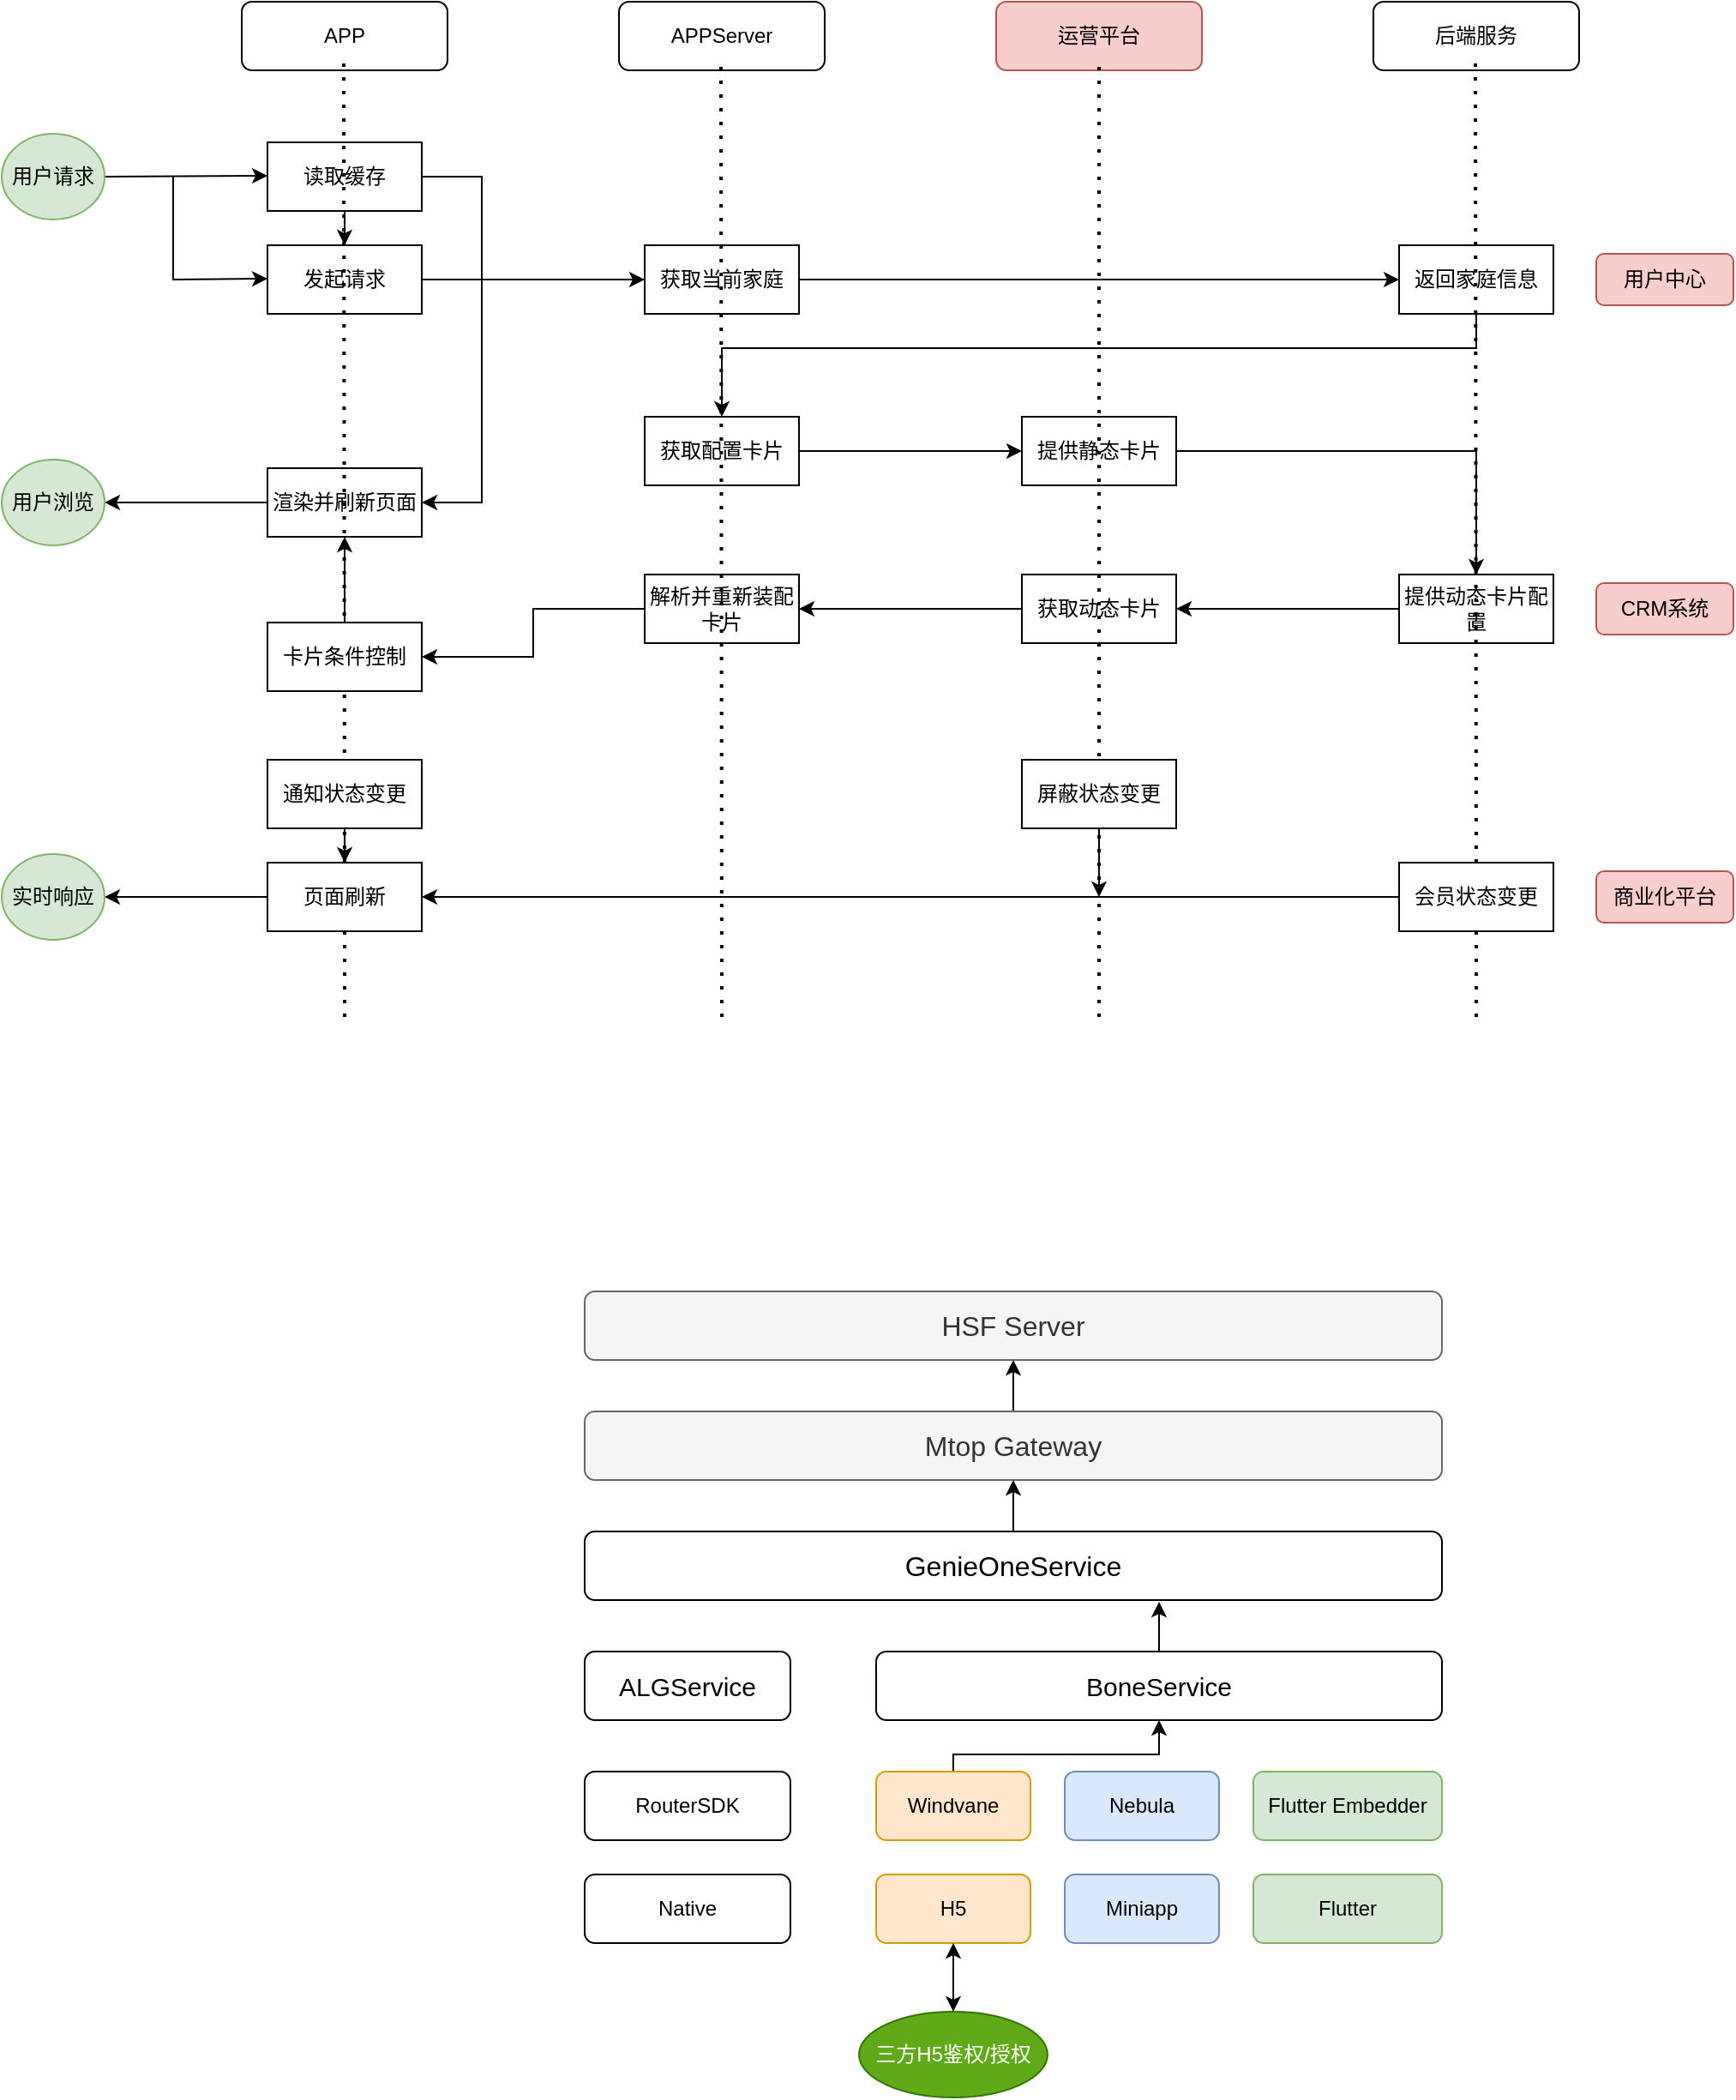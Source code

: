 <mxfile version="21.7.2" type="github">
  <diagram name="第 1 页" id="zM504khZpwZO7LP0lU5R">
    <mxGraphModel dx="1303" dy="719" grid="1" gridSize="10" guides="1" tooltips="1" connect="1" arrows="1" fold="1" page="1" pageScale="1" pageWidth="3300" pageHeight="4681" math="0" shadow="0">
      <root>
        <mxCell id="0" />
        <mxCell id="1" parent="0" />
        <mxCell id="Wn5glTTpeIPJpzAbrgSF-1" value="APP" style="rounded=1;whiteSpace=wrap;html=1;" vertex="1" parent="1">
          <mxGeometry x="260" y="208" width="120" height="40" as="geometry" />
        </mxCell>
        <mxCell id="Wn5glTTpeIPJpzAbrgSF-2" value="APPServer" style="rounded=1;whiteSpace=wrap;html=1;" vertex="1" parent="1">
          <mxGeometry x="480" y="208" width="120" height="40" as="geometry" />
        </mxCell>
        <mxCell id="Wn5glTTpeIPJpzAbrgSF-3" value="运营平台" style="rounded=1;whiteSpace=wrap;html=1;fillColor=#f8cecc;strokeColor=#b85450;" vertex="1" parent="1">
          <mxGeometry x="700" y="208" width="120" height="40" as="geometry" />
        </mxCell>
        <mxCell id="Wn5glTTpeIPJpzAbrgSF-4" value="后端服务" style="rounded=1;whiteSpace=wrap;html=1;" vertex="1" parent="1">
          <mxGeometry x="920" y="208" width="120" height="40" as="geometry" />
        </mxCell>
        <mxCell id="Wn5glTTpeIPJpzAbrgSF-11" style="edgeStyle=orthogonalEdgeStyle;rounded=0;orthogonalLoop=1;jettySize=auto;html=1;entryX=1;entryY=0.5;entryDx=0;entryDy=0;" edge="1" parent="1" source="Wn5glTTpeIPJpzAbrgSF-5" target="Wn5glTTpeIPJpzAbrgSF-10">
          <mxGeometry relative="1" as="geometry">
            <Array as="points">
              <mxPoint x="400" y="310" />
              <mxPoint x="400" y="500" />
            </Array>
          </mxGeometry>
        </mxCell>
        <mxCell id="Wn5glTTpeIPJpzAbrgSF-29" style="edgeStyle=orthogonalEdgeStyle;rounded=0;orthogonalLoop=1;jettySize=auto;html=1;entryX=0.5;entryY=0;entryDx=0;entryDy=0;" edge="1" parent="1" source="Wn5glTTpeIPJpzAbrgSF-5" target="Wn5glTTpeIPJpzAbrgSF-6">
          <mxGeometry relative="1" as="geometry" />
        </mxCell>
        <mxCell id="Wn5glTTpeIPJpzAbrgSF-5" value="读取缓存" style="rounded=0;whiteSpace=wrap;html=1;" vertex="1" parent="1">
          <mxGeometry x="275" y="290" width="90" height="40" as="geometry" />
        </mxCell>
        <mxCell id="Wn5glTTpeIPJpzAbrgSF-14" style="edgeStyle=orthogonalEdgeStyle;rounded=0;orthogonalLoop=1;jettySize=auto;html=1;entryX=0;entryY=0.5;entryDx=0;entryDy=0;" edge="1" parent="1" source="Wn5glTTpeIPJpzAbrgSF-6" target="Wn5glTTpeIPJpzAbrgSF-12">
          <mxGeometry relative="1" as="geometry" />
        </mxCell>
        <mxCell id="Wn5glTTpeIPJpzAbrgSF-6" value="发起请求" style="rounded=0;whiteSpace=wrap;html=1;" vertex="1" parent="1">
          <mxGeometry x="275" y="350" width="90" height="40" as="geometry" />
        </mxCell>
        <mxCell id="Wn5glTTpeIPJpzAbrgSF-7" value="" style="endArrow=classic;html=1;rounded=0;" edge="1" parent="1">
          <mxGeometry width="50" height="50" relative="1" as="geometry">
            <mxPoint x="180" y="310" as="sourcePoint" />
            <mxPoint x="275" y="309.5" as="targetPoint" />
          </mxGeometry>
        </mxCell>
        <mxCell id="Wn5glTTpeIPJpzAbrgSF-8" value="" style="endArrow=classic;html=1;rounded=0;" edge="1" parent="1">
          <mxGeometry width="50" height="50" relative="1" as="geometry">
            <mxPoint x="220" y="310" as="sourcePoint" />
            <mxPoint x="275" y="369.5" as="targetPoint" />
            <Array as="points">
              <mxPoint x="220" y="370" />
            </Array>
          </mxGeometry>
        </mxCell>
        <mxCell id="Wn5glTTpeIPJpzAbrgSF-9" value="用户请求" style="ellipse;whiteSpace=wrap;html=1;fillColor=#d5e8d4;strokeColor=#82b366;" vertex="1" parent="1">
          <mxGeometry x="120" y="285" width="60" height="50" as="geometry" />
        </mxCell>
        <mxCell id="Wn5glTTpeIPJpzAbrgSF-37" style="edgeStyle=orthogonalEdgeStyle;rounded=0;orthogonalLoop=1;jettySize=auto;html=1;entryX=1;entryY=0.5;entryDx=0;entryDy=0;" edge="1" parent="1" source="Wn5glTTpeIPJpzAbrgSF-10" target="Wn5glTTpeIPJpzAbrgSF-36">
          <mxGeometry relative="1" as="geometry" />
        </mxCell>
        <mxCell id="Wn5glTTpeIPJpzAbrgSF-10" value="渲染并刷新页面" style="rounded=0;whiteSpace=wrap;html=1;" vertex="1" parent="1">
          <mxGeometry x="275" y="480" width="90" height="40" as="geometry" />
        </mxCell>
        <mxCell id="Wn5glTTpeIPJpzAbrgSF-16" style="edgeStyle=orthogonalEdgeStyle;rounded=0;orthogonalLoop=1;jettySize=auto;html=1;entryX=0;entryY=0.5;entryDx=0;entryDy=0;" edge="1" parent="1" source="Wn5glTTpeIPJpzAbrgSF-12" target="Wn5glTTpeIPJpzAbrgSF-13">
          <mxGeometry relative="1" as="geometry" />
        </mxCell>
        <mxCell id="Wn5glTTpeIPJpzAbrgSF-12" value="获取当前家庭" style="rounded=0;whiteSpace=wrap;html=1;" vertex="1" parent="1">
          <mxGeometry x="495" y="350" width="90" height="40" as="geometry" />
        </mxCell>
        <mxCell id="Wn5glTTpeIPJpzAbrgSF-18" style="edgeStyle=orthogonalEdgeStyle;rounded=0;orthogonalLoop=1;jettySize=auto;html=1;entryX=0.5;entryY=0;entryDx=0;entryDy=0;" edge="1" parent="1" source="Wn5glTTpeIPJpzAbrgSF-13" target="Wn5glTTpeIPJpzAbrgSF-17">
          <mxGeometry relative="1" as="geometry">
            <Array as="points">
              <mxPoint x="980" y="410" />
              <mxPoint x="540" y="410" />
            </Array>
          </mxGeometry>
        </mxCell>
        <mxCell id="Wn5glTTpeIPJpzAbrgSF-13" value="返回家庭信息" style="rounded=0;whiteSpace=wrap;html=1;" vertex="1" parent="1">
          <mxGeometry x="935" y="350" width="90" height="40" as="geometry" />
        </mxCell>
        <mxCell id="Wn5glTTpeIPJpzAbrgSF-22" style="edgeStyle=orthogonalEdgeStyle;rounded=0;orthogonalLoop=1;jettySize=auto;html=1;entryX=0;entryY=0.5;entryDx=0;entryDy=0;" edge="1" parent="1" source="Wn5glTTpeIPJpzAbrgSF-17" target="Wn5glTTpeIPJpzAbrgSF-19">
          <mxGeometry relative="1" as="geometry" />
        </mxCell>
        <mxCell id="Wn5glTTpeIPJpzAbrgSF-17" value="获取配置卡片" style="rounded=0;whiteSpace=wrap;html=1;" vertex="1" parent="1">
          <mxGeometry x="495" y="450" width="90" height="40" as="geometry" />
        </mxCell>
        <mxCell id="Wn5glTTpeIPJpzAbrgSF-24" style="edgeStyle=orthogonalEdgeStyle;rounded=0;orthogonalLoop=1;jettySize=auto;html=1;entryX=0.5;entryY=0;entryDx=0;entryDy=0;" edge="1" parent="1" source="Wn5glTTpeIPJpzAbrgSF-19" target="Wn5glTTpeIPJpzAbrgSF-20">
          <mxGeometry relative="1" as="geometry" />
        </mxCell>
        <mxCell id="Wn5glTTpeIPJpzAbrgSF-19" value="提供静态卡片" style="rounded=0;whiteSpace=wrap;html=1;" vertex="1" parent="1">
          <mxGeometry x="715" y="450" width="90" height="40" as="geometry" />
        </mxCell>
        <mxCell id="Wn5glTTpeIPJpzAbrgSF-25" style="edgeStyle=orthogonalEdgeStyle;rounded=0;orthogonalLoop=1;jettySize=auto;html=1;entryX=1;entryY=0.5;entryDx=0;entryDy=0;" edge="1" parent="1" source="Wn5glTTpeIPJpzAbrgSF-20" target="Wn5glTTpeIPJpzAbrgSF-21">
          <mxGeometry relative="1" as="geometry" />
        </mxCell>
        <mxCell id="Wn5glTTpeIPJpzAbrgSF-20" value="提供动态卡片配置" style="rounded=0;whiteSpace=wrap;html=1;" vertex="1" parent="1">
          <mxGeometry x="935" y="542" width="90" height="40" as="geometry" />
        </mxCell>
        <mxCell id="Wn5glTTpeIPJpzAbrgSF-27" style="edgeStyle=orthogonalEdgeStyle;rounded=0;orthogonalLoop=1;jettySize=auto;html=1;entryX=1;entryY=0.5;entryDx=0;entryDy=0;" edge="1" parent="1" source="Wn5glTTpeIPJpzAbrgSF-21" target="Wn5glTTpeIPJpzAbrgSF-26">
          <mxGeometry relative="1" as="geometry" />
        </mxCell>
        <mxCell id="Wn5glTTpeIPJpzAbrgSF-21" value="获取动态卡片" style="rounded=0;whiteSpace=wrap;html=1;" vertex="1" parent="1">
          <mxGeometry x="715" y="542" width="90" height="40" as="geometry" />
        </mxCell>
        <mxCell id="Wn5glTTpeIPJpzAbrgSF-40" style="edgeStyle=orthogonalEdgeStyle;rounded=0;orthogonalLoop=1;jettySize=auto;html=1;entryX=1;entryY=0.5;entryDx=0;entryDy=0;" edge="1" parent="1" source="Wn5glTTpeIPJpzAbrgSF-26" target="Wn5glTTpeIPJpzAbrgSF-38">
          <mxGeometry relative="1" as="geometry" />
        </mxCell>
        <mxCell id="Wn5glTTpeIPJpzAbrgSF-26" value="解析并重新装配卡片" style="rounded=0;whiteSpace=wrap;html=1;" vertex="1" parent="1">
          <mxGeometry x="495" y="542" width="90" height="40" as="geometry" />
        </mxCell>
        <mxCell id="Wn5glTTpeIPJpzAbrgSF-32" value="" style="endArrow=none;dashed=1;html=1;dashPattern=1 3;strokeWidth=2;rounded=0;" edge="1" parent="1" source="Wn5glTTpeIPJpzAbrgSF-46">
          <mxGeometry width="50" height="50" relative="1" as="geometry">
            <mxPoint x="320" y="800" as="sourcePoint" />
            <mxPoint x="319.5" y="240" as="targetPoint" />
          </mxGeometry>
        </mxCell>
        <mxCell id="Wn5glTTpeIPJpzAbrgSF-33" value="" style="endArrow=none;dashed=1;html=1;dashPattern=1 3;strokeWidth=2;rounded=0;" edge="1" parent="1">
          <mxGeometry width="50" height="50" relative="1" as="geometry">
            <mxPoint x="540" y="800" as="sourcePoint" />
            <mxPoint x="539.5" y="240" as="targetPoint" />
          </mxGeometry>
        </mxCell>
        <mxCell id="Wn5glTTpeIPJpzAbrgSF-34" value="" style="endArrow=none;dashed=1;html=1;dashPattern=1 3;strokeWidth=2;rounded=0;" edge="1" parent="1">
          <mxGeometry width="50" height="50" relative="1" as="geometry">
            <mxPoint x="760" y="800" as="sourcePoint" />
            <mxPoint x="760" y="240" as="targetPoint" />
          </mxGeometry>
        </mxCell>
        <mxCell id="Wn5glTTpeIPJpzAbrgSF-35" value="" style="endArrow=none;dashed=1;html=1;dashPattern=1 3;strokeWidth=2;rounded=0;" edge="1" parent="1" source="Wn5glTTpeIPJpzAbrgSF-43">
          <mxGeometry width="50" height="50" relative="1" as="geometry">
            <mxPoint x="980" y="800" as="sourcePoint" />
            <mxPoint x="979.5" y="240" as="targetPoint" />
          </mxGeometry>
        </mxCell>
        <mxCell id="Wn5glTTpeIPJpzAbrgSF-36" value="用户浏览" style="ellipse;whiteSpace=wrap;html=1;fillColor=#d5e8d4;strokeColor=#82b366;" vertex="1" parent="1">
          <mxGeometry x="120" y="475" width="60" height="50" as="geometry" />
        </mxCell>
        <mxCell id="Wn5glTTpeIPJpzAbrgSF-39" style="edgeStyle=orthogonalEdgeStyle;rounded=0;orthogonalLoop=1;jettySize=auto;html=1;" edge="1" parent="1" source="Wn5glTTpeIPJpzAbrgSF-38">
          <mxGeometry relative="1" as="geometry">
            <mxPoint x="320" y="520" as="targetPoint" />
          </mxGeometry>
        </mxCell>
        <mxCell id="Wn5glTTpeIPJpzAbrgSF-38" value="卡片条件控制" style="rounded=0;whiteSpace=wrap;html=1;" vertex="1" parent="1">
          <mxGeometry x="275" y="570" width="90" height="40" as="geometry" />
        </mxCell>
        <mxCell id="Wn5glTTpeIPJpzAbrgSF-41" value="用户中心" style="rounded=1;whiteSpace=wrap;html=1;fillColor=#f8cecc;strokeColor=#b85450;" vertex="1" parent="1">
          <mxGeometry x="1050" y="355" width="80" height="30" as="geometry" />
        </mxCell>
        <mxCell id="Wn5glTTpeIPJpzAbrgSF-42" value="CRM系统" style="rounded=1;whiteSpace=wrap;html=1;fillColor=#f8cecc;strokeColor=#b85450;" vertex="1" parent="1">
          <mxGeometry x="1050" y="547" width="80" height="30" as="geometry" />
        </mxCell>
        <mxCell id="Wn5glTTpeIPJpzAbrgSF-44" value="" style="endArrow=none;dashed=1;html=1;dashPattern=1 3;strokeWidth=2;rounded=0;" edge="1" parent="1" target="Wn5glTTpeIPJpzAbrgSF-43">
          <mxGeometry width="50" height="50" relative="1" as="geometry">
            <mxPoint x="980" y="800" as="sourcePoint" />
            <mxPoint x="979.5" y="240" as="targetPoint" />
          </mxGeometry>
        </mxCell>
        <mxCell id="Wn5glTTpeIPJpzAbrgSF-49" style="edgeStyle=orthogonalEdgeStyle;rounded=0;orthogonalLoop=1;jettySize=auto;html=1;entryX=1;entryY=0.5;entryDx=0;entryDy=0;" edge="1" parent="1" source="Wn5glTTpeIPJpzAbrgSF-43" target="Wn5glTTpeIPJpzAbrgSF-46">
          <mxGeometry relative="1" as="geometry" />
        </mxCell>
        <mxCell id="Wn5glTTpeIPJpzAbrgSF-43" value="会员状态变更" style="rounded=0;whiteSpace=wrap;html=1;" vertex="1" parent="1">
          <mxGeometry x="935" y="710" width="90" height="40" as="geometry" />
        </mxCell>
        <mxCell id="Wn5glTTpeIPJpzAbrgSF-45" value="商业化平台" style="rounded=1;whiteSpace=wrap;html=1;fillColor=#f8cecc;strokeColor=#b85450;" vertex="1" parent="1">
          <mxGeometry x="1050" y="715" width="80" height="30" as="geometry" />
        </mxCell>
        <mxCell id="Wn5glTTpeIPJpzAbrgSF-47" value="" style="endArrow=none;dashed=1;html=1;dashPattern=1 3;strokeWidth=2;rounded=0;" edge="1" parent="1" target="Wn5glTTpeIPJpzAbrgSF-46">
          <mxGeometry width="50" height="50" relative="1" as="geometry">
            <mxPoint x="320" y="800" as="sourcePoint" />
            <mxPoint x="319.5" y="240" as="targetPoint" />
          </mxGeometry>
        </mxCell>
        <mxCell id="Wn5glTTpeIPJpzAbrgSF-50" style="edgeStyle=orthogonalEdgeStyle;rounded=0;orthogonalLoop=1;jettySize=auto;html=1;entryX=1;entryY=0.5;entryDx=0;entryDy=0;" edge="1" parent="1" source="Wn5glTTpeIPJpzAbrgSF-46" target="Wn5glTTpeIPJpzAbrgSF-48">
          <mxGeometry relative="1" as="geometry" />
        </mxCell>
        <mxCell id="Wn5glTTpeIPJpzAbrgSF-46" value="页面刷新" style="rounded=0;whiteSpace=wrap;html=1;" vertex="1" parent="1">
          <mxGeometry x="275" y="710" width="90" height="40" as="geometry" />
        </mxCell>
        <mxCell id="Wn5glTTpeIPJpzAbrgSF-48" value="实时响应" style="ellipse;whiteSpace=wrap;html=1;fillColor=#d5e8d4;strokeColor=#82b366;" vertex="1" parent="1">
          <mxGeometry x="120" y="705" width="60" height="50" as="geometry" />
        </mxCell>
        <mxCell id="Wn5glTTpeIPJpzAbrgSF-52" style="edgeStyle=orthogonalEdgeStyle;rounded=0;orthogonalLoop=1;jettySize=auto;html=1;entryX=0.5;entryY=0;entryDx=0;entryDy=0;" edge="1" parent="1" source="Wn5glTTpeIPJpzAbrgSF-51" target="Wn5glTTpeIPJpzAbrgSF-46">
          <mxGeometry relative="1" as="geometry" />
        </mxCell>
        <mxCell id="Wn5glTTpeIPJpzAbrgSF-51" value="通知状态变更" style="rounded=0;whiteSpace=wrap;html=1;" vertex="1" parent="1">
          <mxGeometry x="275" y="650" width="90" height="40" as="geometry" />
        </mxCell>
        <mxCell id="Wn5glTTpeIPJpzAbrgSF-54" style="edgeStyle=orthogonalEdgeStyle;rounded=0;orthogonalLoop=1;jettySize=auto;html=1;" edge="1" parent="1" source="Wn5glTTpeIPJpzAbrgSF-53">
          <mxGeometry relative="1" as="geometry">
            <mxPoint x="760" y="730" as="targetPoint" />
          </mxGeometry>
        </mxCell>
        <mxCell id="Wn5glTTpeIPJpzAbrgSF-53" value="屏蔽状态变更" style="rounded=0;whiteSpace=wrap;html=1;" vertex="1" parent="1">
          <mxGeometry x="715" y="650" width="90" height="40" as="geometry" />
        </mxCell>
        <mxCell id="Wn5glTTpeIPJpzAbrgSF-55" value="ALGService" style="rounded=1;whiteSpace=wrap;html=1;fontSize=15;" vertex="1" parent="1">
          <mxGeometry x="460" y="1170" width="120" height="40" as="geometry" />
        </mxCell>
        <mxCell id="Wn5glTTpeIPJpzAbrgSF-72" style="edgeStyle=orthogonalEdgeStyle;rounded=0;orthogonalLoop=1;jettySize=auto;html=1;entryX=0.67;entryY=1.025;entryDx=0;entryDy=0;entryPerimeter=0;" edge="1" parent="1" source="Wn5glTTpeIPJpzAbrgSF-56" target="Wn5glTTpeIPJpzAbrgSF-65">
          <mxGeometry relative="1" as="geometry" />
        </mxCell>
        <mxCell id="Wn5glTTpeIPJpzAbrgSF-56" value="BoneService" style="rounded=1;whiteSpace=wrap;html=1;fontSize=15;" vertex="1" parent="1">
          <mxGeometry x="630" y="1170" width="330" height="40" as="geometry" />
        </mxCell>
        <mxCell id="Wn5glTTpeIPJpzAbrgSF-57" value="Native" style="rounded=1;whiteSpace=wrap;html=1;" vertex="1" parent="1">
          <mxGeometry x="460" y="1300" width="120" height="40" as="geometry" />
        </mxCell>
        <mxCell id="Wn5glTTpeIPJpzAbrgSF-58" value="H5" style="rounded=1;whiteSpace=wrap;html=1;fillColor=#ffe6cc;strokeColor=#d79b00;" vertex="1" parent="1">
          <mxGeometry x="630" y="1300" width="90" height="40" as="geometry" />
        </mxCell>
        <mxCell id="Wn5glTTpeIPJpzAbrgSF-71" style="edgeStyle=orthogonalEdgeStyle;rounded=0;orthogonalLoop=1;jettySize=auto;html=1;entryX=0.5;entryY=1;entryDx=0;entryDy=0;" edge="1" parent="1" source="Wn5glTTpeIPJpzAbrgSF-59" target="Wn5glTTpeIPJpzAbrgSF-56">
          <mxGeometry relative="1" as="geometry">
            <Array as="points">
              <mxPoint x="675" y="1230" />
              <mxPoint x="795" y="1230" />
            </Array>
          </mxGeometry>
        </mxCell>
        <mxCell id="Wn5glTTpeIPJpzAbrgSF-59" value="Windvane" style="rounded=1;whiteSpace=wrap;html=1;fillColor=#ffe6cc;strokeColor=#d79b00;" vertex="1" parent="1">
          <mxGeometry x="630" y="1240" width="90" height="40" as="geometry" />
        </mxCell>
        <mxCell id="Wn5glTTpeIPJpzAbrgSF-60" value="Nebula" style="rounded=1;whiteSpace=wrap;html=1;fillColor=#dae8fc;strokeColor=#6c8ebf;" vertex="1" parent="1">
          <mxGeometry x="740" y="1240" width="90" height="40" as="geometry" />
        </mxCell>
        <mxCell id="Wn5glTTpeIPJpzAbrgSF-61" value="Flutter Embedder" style="rounded=1;whiteSpace=wrap;html=1;fillColor=#d5e8d4;strokeColor=#82b366;" vertex="1" parent="1">
          <mxGeometry x="850" y="1240" width="110" height="40" as="geometry" />
        </mxCell>
        <mxCell id="Wn5glTTpeIPJpzAbrgSF-62" value="Miniapp" style="rounded=1;whiteSpace=wrap;html=1;fillColor=#dae8fc;strokeColor=#6c8ebf;" vertex="1" parent="1">
          <mxGeometry x="740" y="1300" width="90" height="40" as="geometry" />
        </mxCell>
        <mxCell id="Wn5glTTpeIPJpzAbrgSF-63" value="Flutter" style="rounded=1;whiteSpace=wrap;html=1;fillColor=#d5e8d4;strokeColor=#82b366;" vertex="1" parent="1">
          <mxGeometry x="850" y="1300" width="110" height="40" as="geometry" />
        </mxCell>
        <mxCell id="Wn5glTTpeIPJpzAbrgSF-64" value="RouterSDK" style="rounded=1;whiteSpace=wrap;html=1;" vertex="1" parent="1">
          <mxGeometry x="460" y="1240" width="120" height="40" as="geometry" />
        </mxCell>
        <mxCell id="Wn5glTTpeIPJpzAbrgSF-73" style="edgeStyle=orthogonalEdgeStyle;rounded=0;orthogonalLoop=1;jettySize=auto;html=1;entryX=0.5;entryY=1;entryDx=0;entryDy=0;" edge="1" parent="1" source="Wn5glTTpeIPJpzAbrgSF-65" target="Wn5glTTpeIPJpzAbrgSF-66">
          <mxGeometry relative="1" as="geometry" />
        </mxCell>
        <mxCell id="Wn5glTTpeIPJpzAbrgSF-65" value="GenieOneService" style="rounded=1;whiteSpace=wrap;html=1;fontSize=16;" vertex="1" parent="1">
          <mxGeometry x="460" y="1100" width="500" height="40" as="geometry" />
        </mxCell>
        <mxCell id="Wn5glTTpeIPJpzAbrgSF-74" style="edgeStyle=orthogonalEdgeStyle;rounded=0;orthogonalLoop=1;jettySize=auto;html=1;entryX=0.5;entryY=1;entryDx=0;entryDy=0;" edge="1" parent="1" source="Wn5glTTpeIPJpzAbrgSF-66" target="Wn5glTTpeIPJpzAbrgSF-67">
          <mxGeometry relative="1" as="geometry" />
        </mxCell>
        <mxCell id="Wn5glTTpeIPJpzAbrgSF-66" value="Mtop Gateway" style="rounded=1;whiteSpace=wrap;html=1;fontSize=16;fillColor=#f5f5f5;fontColor=#333333;strokeColor=#666666;" vertex="1" parent="1">
          <mxGeometry x="460" y="1030" width="500" height="40" as="geometry" />
        </mxCell>
        <mxCell id="Wn5glTTpeIPJpzAbrgSF-67" value="HSF Server" style="rounded=1;whiteSpace=wrap;html=1;fontSize=16;fillColor=#f5f5f5;fontColor=#333333;strokeColor=#666666;" vertex="1" parent="1">
          <mxGeometry x="460" y="960" width="500" height="40" as="geometry" />
        </mxCell>
        <mxCell id="Wn5glTTpeIPJpzAbrgSF-68" value="三方H5鉴权/授权" style="ellipse;whiteSpace=wrap;html=1;fillColor=#60a917;fontColor=#ffffff;strokeColor=#2D7600;" vertex="1" parent="1">
          <mxGeometry x="620" y="1380" width="110" height="50" as="geometry" />
        </mxCell>
        <mxCell id="Wn5glTTpeIPJpzAbrgSF-77" value="" style="endArrow=classic;startArrow=classic;html=1;rounded=0;exitX=0.5;exitY=0;exitDx=0;exitDy=0;entryX=0.5;entryY=1;entryDx=0;entryDy=0;" edge="1" parent="1" source="Wn5glTTpeIPJpzAbrgSF-68" target="Wn5glTTpeIPJpzAbrgSF-58">
          <mxGeometry width="50" height="50" relative="1" as="geometry">
            <mxPoint x="630" y="1390" as="sourcePoint" />
            <mxPoint x="680" y="1340" as="targetPoint" />
          </mxGeometry>
        </mxCell>
      </root>
    </mxGraphModel>
  </diagram>
</mxfile>
